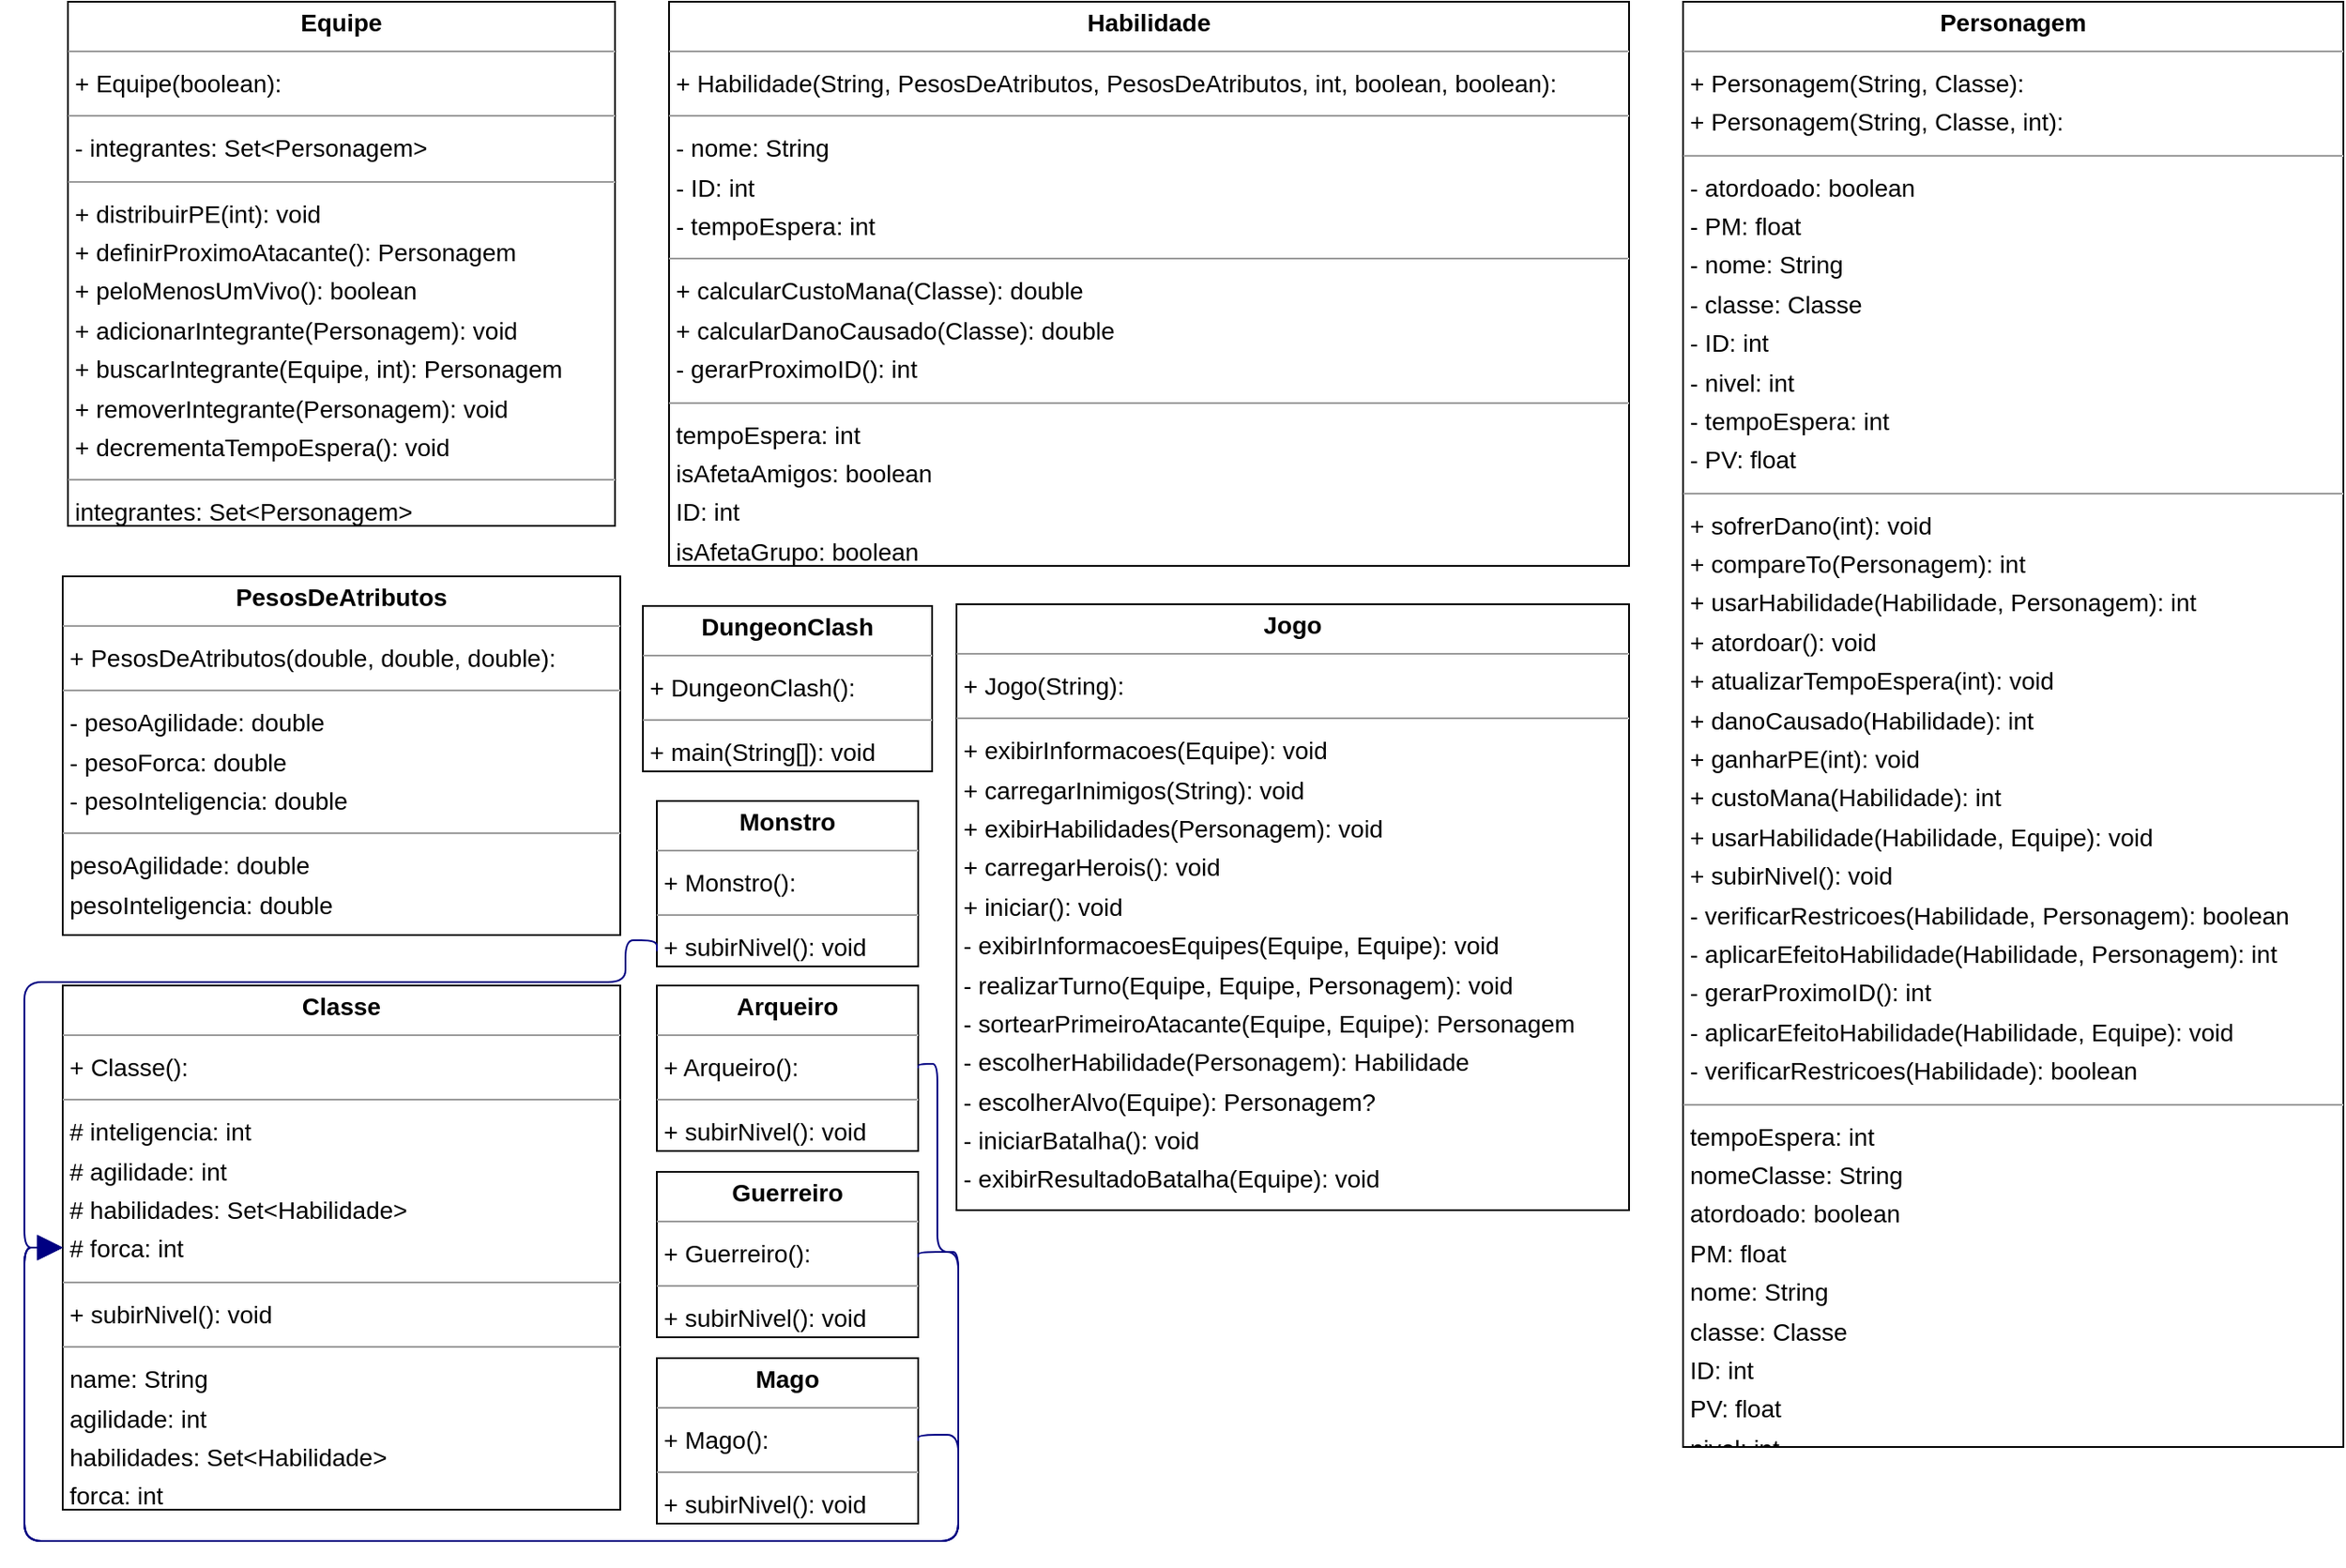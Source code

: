 <mxGraphModel dx="0" dy="0" grid="1" gridSize="10" guides="1" tooltips="1" connect="1" arrows="1" fold="1" page="0" pageScale="1" background="none" math="0" shadow="0">
  <root>
    <mxCell id="0" />
    <mxCell id="1" parent="0" />
    <mxCell id="node0" parent="1" vertex="1" value="&lt;p style=&quot;margin:0px;margin-top:4px;text-align:center;&quot;&gt;&lt;b&gt;Arqueiro&lt;/b&gt;&lt;/p&gt;&lt;hr size=&quot;1&quot;/&gt;&lt;p style=&quot;margin:0 0 0 4px;line-height:1.6;&quot;&gt;+ Arqueiro(): &lt;/p&gt;&lt;hr size=&quot;1&quot;/&gt;&lt;p style=&quot;margin:0 0 0 4px;line-height:1.6;&quot;&gt;+ subirNivel(): void&lt;/p&gt;" style="verticalAlign=top;align=left;overflow=fill;fontSize=14;fontFamily=Helvetica;html=1;rounded=0;shadow=0;comic=0;labelBackgroundColor=none;strokeWidth=1;">
      <mxGeometry x="460" y="824" width="150" height="95" as="geometry" />
    </mxCell>
    <mxCell id="node4" parent="1" vertex="1" value="&lt;p style=&quot;margin:0px;margin-top:4px;text-align:center;&quot;&gt;&lt;b&gt;Classe&lt;/b&gt;&lt;/p&gt;&lt;hr size=&quot;1&quot;/&gt;&lt;p style=&quot;margin:0 0 0 4px;line-height:1.6;&quot;&gt;+ Classe(): &lt;/p&gt;&lt;hr size=&quot;1&quot;/&gt;&lt;p style=&quot;margin:0 0 0 4px;line-height:1.6;&quot;&gt;# inteligencia: int&lt;br/&gt;# agilidade: int&lt;br/&gt;# habilidades: Set&amp;lt;Habilidade&amp;gt;&lt;br/&gt;# forca: int&lt;/p&gt;&lt;hr size=&quot;1&quot;/&gt;&lt;p style=&quot;margin:0 0 0 4px;line-height:1.6;&quot;&gt;+ subirNivel(): void&lt;/p&gt;&lt;hr size=&quot;1&quot;/&gt;&lt;p style=&quot;margin:0 0 0 4px;line-height:1.6;&quot;&gt; name: String&lt;br/&gt; agilidade: int&lt;br/&gt; habilidades: Set&amp;lt;Habilidade&amp;gt;&lt;br/&gt; forca: int&lt;br/&gt; inteligencia: int&lt;/p&gt;" style="verticalAlign=top;align=left;overflow=fill;fontSize=14;fontFamily=Helvetica;html=1;rounded=0;shadow=0;comic=0;labelBackgroundColor=none;strokeWidth=1;">
      <mxGeometry x="119" y="824" width="320" height="301" as="geometry" />
    </mxCell>
    <mxCell id="node7" parent="1" vertex="1" value="&lt;p style=&quot;margin:0px;margin-top:4px;text-align:center;&quot;&gt;&lt;b&gt;DungeonClash&lt;/b&gt;&lt;/p&gt;&lt;hr size=&quot;1&quot;/&gt;&lt;p style=&quot;margin:0 0 0 4px;line-height:1.6;&quot;&gt;+ DungeonClash(): &lt;/p&gt;&lt;hr size=&quot;1&quot;/&gt;&lt;p style=&quot;margin:0 0 0 4px;line-height:1.6;&quot;&gt;+ main(String[]): void&lt;/p&gt;" style="verticalAlign=top;align=left;overflow=fill;fontSize=14;fontFamily=Helvetica;html=1;rounded=0;shadow=0;comic=0;labelBackgroundColor=none;strokeWidth=1;">
      <mxGeometry x="452" y="606" width="166" height="95" as="geometry" />
    </mxCell>
    <mxCell id="node10" parent="1" vertex="1" value="&lt;p style=&quot;margin:0px;margin-top:4px;text-align:center;&quot;&gt;&lt;b&gt;Equipe&lt;/b&gt;&lt;/p&gt;&lt;hr size=&quot;1&quot;/&gt;&lt;p style=&quot;margin:0 0 0 4px;line-height:1.6;&quot;&gt;+ Equipe(boolean): &lt;/p&gt;&lt;hr size=&quot;1&quot;/&gt;&lt;p style=&quot;margin:0 0 0 4px;line-height:1.6;&quot;&gt;- integrantes: Set&amp;lt;Personagem&amp;gt;&lt;/p&gt;&lt;hr size=&quot;1&quot;/&gt;&lt;p style=&quot;margin:0 0 0 4px;line-height:1.6;&quot;&gt;+ distribuirPE(int): void&lt;br/&gt;+ definirProximoAtacante(): Personagem&lt;br/&gt;+ peloMenosUmVivo(): boolean&lt;br/&gt;+ adicionarIntegrante(Personagem): void&lt;br/&gt;+ buscarIntegrante(Equipe, int): Personagem&lt;br/&gt;+ removerIntegrante(Personagem): void&lt;br/&gt;+ decrementaTempoEspera(): void&lt;/p&gt;&lt;hr size=&quot;1&quot;/&gt;&lt;p style=&quot;margin:0 0 0 4px;line-height:1.6;&quot;&gt; integrantes: Set&amp;lt;Personagem&amp;gt;&lt;br/&gt; isInimigos: boolean&lt;/p&gt;" style="verticalAlign=top;align=left;overflow=fill;fontSize=14;fontFamily=Helvetica;html=1;rounded=0;shadow=0;comic=0;labelBackgroundColor=none;strokeWidth=1;">
      <mxGeometry x="122" y="259" width="314" height="301" as="geometry" />
    </mxCell>
    <mxCell id="node9" parent="1" vertex="1" value="&lt;p style=&quot;margin:0px;margin-top:4px;text-align:center;&quot;&gt;&lt;b&gt;Guerreiro&lt;/b&gt;&lt;/p&gt;&lt;hr size=&quot;1&quot;/&gt;&lt;p style=&quot;margin:0 0 0 4px;line-height:1.6;&quot;&gt;+ Guerreiro(): &lt;/p&gt;&lt;hr size=&quot;1&quot;/&gt;&lt;p style=&quot;margin:0 0 0 4px;line-height:1.6;&quot;&gt;+ subirNivel(): void&lt;/p&gt;" style="verticalAlign=top;align=left;overflow=fill;fontSize=14;fontFamily=Helvetica;html=1;rounded=0;shadow=0;comic=0;labelBackgroundColor=none;strokeWidth=1;">
      <mxGeometry x="460" y="931" width="150" height="95" as="geometry" />
    </mxCell>
    <mxCell id="node1" parent="1" vertex="1" value="&lt;p style=&quot;margin:0px;margin-top:4px;text-align:center;&quot;&gt;&lt;b&gt;Habilidade&lt;/b&gt;&lt;/p&gt;&lt;hr size=&quot;1&quot;/&gt;&lt;p style=&quot;margin:0 0 0 4px;line-height:1.6;&quot;&gt;+ Habilidade(String, PesosDeAtributos, PesosDeAtributos, int, boolean, boolean): &lt;/p&gt;&lt;hr size=&quot;1&quot;/&gt;&lt;p style=&quot;margin:0 0 0 4px;line-height:1.6;&quot;&gt;- nome: String&lt;br/&gt;- ID: int&lt;br/&gt;- tempoEspera: int&lt;/p&gt;&lt;hr size=&quot;1&quot;/&gt;&lt;p style=&quot;margin:0 0 0 4px;line-height:1.6;&quot;&gt;+ calcularCustoMana(Classe): double&lt;br/&gt;+ calcularDanoCausado(Classe): double&lt;br/&gt;- gerarProximoID(): int&lt;/p&gt;&lt;hr size=&quot;1&quot;/&gt;&lt;p style=&quot;margin:0 0 0 4px;line-height:1.6;&quot;&gt; tempoEspera: int&lt;br/&gt; isAfetaAmigos: boolean&lt;br/&gt; ID: int&lt;br/&gt; isAfetaGrupo: boolean&lt;br/&gt; nome: String&lt;/p&gt;" style="verticalAlign=top;align=left;overflow=fill;fontSize=14;fontFamily=Helvetica;html=1;rounded=0;shadow=0;comic=0;labelBackgroundColor=none;strokeWidth=1;">
      <mxGeometry x="467" y="259" width="551" height="324" as="geometry" />
    </mxCell>
    <mxCell id="node8" parent="1" vertex="1" value="&lt;p style=&quot;margin:0px;margin-top:4px;text-align:center;&quot;&gt;&lt;b&gt;Jogo&lt;/b&gt;&lt;/p&gt;&lt;hr size=&quot;1&quot;/&gt;&lt;p style=&quot;margin:0 0 0 4px;line-height:1.6;&quot;&gt;+ Jogo(String): &lt;/p&gt;&lt;hr size=&quot;1&quot;/&gt;&lt;p style=&quot;margin:0 0 0 4px;line-height:1.6;&quot;&gt;+ exibirInformacoes(Equipe): void&lt;br/&gt;+ carregarInimigos(String): void&lt;br/&gt;+ exibirHabilidades(Personagem): void&lt;br/&gt;+ carregarHerois(): void&lt;br/&gt;+ iniciar(): void&lt;br/&gt;- exibirInformacoesEquipes(Equipe, Equipe): void&lt;br/&gt;- realizarTurno(Equipe, Equipe, Personagem): void&lt;br/&gt;- sortearPrimeiroAtacante(Equipe, Equipe): Personagem&lt;br/&gt;- escolherHabilidade(Personagem): Habilidade&lt;br/&gt;- escolherAlvo(Equipe): Personagem?&lt;br/&gt;- iniciarBatalha(): void&lt;br/&gt;- exibirResultadoBatalha(Equipe): void&lt;/p&gt;" style="verticalAlign=top;align=left;overflow=fill;fontSize=14;fontFamily=Helvetica;html=1;rounded=0;shadow=0;comic=0;labelBackgroundColor=none;strokeWidth=1;">
      <mxGeometry x="632" y="605" width="386" height="348" as="geometry" />
    </mxCell>
    <mxCell id="node5" parent="1" vertex="1" value="&lt;p style=&quot;margin:0px;margin-top:4px;text-align:center;&quot;&gt;&lt;b&gt;Mago&lt;/b&gt;&lt;/p&gt;&lt;hr size=&quot;1&quot;/&gt;&lt;p style=&quot;margin:0 0 0 4px;line-height:1.6;&quot;&gt;+ Mago(): &lt;/p&gt;&lt;hr size=&quot;1&quot;/&gt;&lt;p style=&quot;margin:0 0 0 4px;line-height:1.6;&quot;&gt;+ subirNivel(): void&lt;/p&gt;" style="verticalAlign=top;align=left;overflow=fill;fontSize=14;fontFamily=Helvetica;html=1;rounded=0;shadow=0;comic=0;labelBackgroundColor=none;strokeWidth=1;">
      <mxGeometry x="460" y="1038" width="150" height="95" as="geometry" />
    </mxCell>
    <mxCell id="node2" parent="1" vertex="1" value="&lt;p style=&quot;margin:0px;margin-top:4px;text-align:center;&quot;&gt;&lt;b&gt;Monstro&lt;/b&gt;&lt;/p&gt;&lt;hr size=&quot;1&quot;/&gt;&lt;p style=&quot;margin:0 0 0 4px;line-height:1.6;&quot;&gt;+ Monstro(): &lt;/p&gt;&lt;hr size=&quot;1&quot;/&gt;&lt;p style=&quot;margin:0 0 0 4px;line-height:1.6;&quot;&gt;+ subirNivel(): void&lt;/p&gt;" style="verticalAlign=top;align=left;overflow=fill;fontSize=14;fontFamily=Helvetica;html=1;rounded=0;shadow=0;comic=0;labelBackgroundColor=none;strokeWidth=1;">
      <mxGeometry x="460" y="718" width="150" height="95" as="geometry" />
    </mxCell>
    <mxCell id="node6" parent="1" vertex="1" value="&lt;p style=&quot;margin:0px;margin-top:4px;text-align:center;&quot;&gt;&lt;b&gt;Personagem&lt;/b&gt;&lt;/p&gt;&lt;hr size=&quot;1&quot;/&gt;&lt;p style=&quot;margin:0 0 0 4px;line-height:1.6;&quot;&gt;+ Personagem(String, Classe): &lt;br/&gt;+ Personagem(String, Classe, int): &lt;/p&gt;&lt;hr size=&quot;1&quot;/&gt;&lt;p style=&quot;margin:0 0 0 4px;line-height:1.6;&quot;&gt;- atordoado: boolean&lt;br/&gt;- PM: float&lt;br/&gt;- nome: String&lt;br/&gt;- classe: Classe&lt;br/&gt;- ID: int&lt;br/&gt;- nivel: int&lt;br/&gt;- tempoEspera: int&lt;br/&gt;- PV: float&lt;/p&gt;&lt;hr size=&quot;1&quot;/&gt;&lt;p style=&quot;margin:0 0 0 4px;line-height:1.6;&quot;&gt;+ sofrerDano(int): void&lt;br/&gt;+ compareTo(Personagem): int&lt;br/&gt;+ usarHabilidade(Habilidade, Personagem): int&lt;br/&gt;+ atordoar(): void&lt;br/&gt;+ atualizarTempoEspera(int): void&lt;br/&gt;+ danoCausado(Habilidade): int&lt;br/&gt;+ ganharPE(int): void&lt;br/&gt;+ custoMana(Habilidade): int&lt;br/&gt;+ usarHabilidade(Habilidade, Equipe): void&lt;br/&gt;+ subirNivel(): void&lt;br/&gt;- verificarRestricoes(Habilidade, Personagem): boolean&lt;br/&gt;- aplicarEfeitoHabilidade(Habilidade, Personagem): int&lt;br/&gt;- gerarProximoID(): int&lt;br/&gt;- aplicarEfeitoHabilidade(Habilidade, Equipe): void&lt;br/&gt;- verificarRestricoes(Habilidade): boolean&lt;/p&gt;&lt;hr size=&quot;1&quot;/&gt;&lt;p style=&quot;margin:0 0 0 4px;line-height:1.6;&quot;&gt; tempoEspera: int&lt;br/&gt; nomeClasse: String&lt;br/&gt; atordoado: boolean&lt;br/&gt; PM: float&lt;br/&gt; nome: String&lt;br/&gt; classe: Classe&lt;br/&gt; ID: int&lt;br/&gt; PV: float&lt;br/&gt; nivel: int&lt;/p&gt;" style="verticalAlign=top;align=left;overflow=fill;fontSize=14;fontFamily=Helvetica;html=1;rounded=0;shadow=0;comic=0;labelBackgroundColor=none;strokeWidth=1;">
      <mxGeometry x="1049" y="259" width="379" height="830" as="geometry" />
    </mxCell>
    <mxCell id="node3" parent="1" vertex="1" value="&lt;p style=&quot;margin:0px;margin-top:4px;text-align:center;&quot;&gt;&lt;b&gt;PesosDeAtributos&lt;/b&gt;&lt;/p&gt;&lt;hr size=&quot;1&quot;/&gt;&lt;p style=&quot;margin:0 0 0 4px;line-height:1.6;&quot;&gt;+ PesosDeAtributos(double, double, double): &lt;/p&gt;&lt;hr size=&quot;1&quot;/&gt;&lt;p style=&quot;margin:0 0 0 4px;line-height:1.6;&quot;&gt;- pesoAgilidade: double&lt;br/&gt;- pesoForca: double&lt;br/&gt;- pesoInteligencia: double&lt;/p&gt;&lt;hr size=&quot;1&quot;/&gt;&lt;p style=&quot;margin:0 0 0 4px;line-height:1.6;&quot;&gt; pesoAgilidade: double&lt;br/&gt; pesoInteligencia: double&lt;br/&gt; pesoForca: double&lt;/p&gt;" style="verticalAlign=top;align=left;overflow=fill;fontSize=14;fontFamily=Helvetica;html=1;rounded=0;shadow=0;comic=0;labelBackgroundColor=none;strokeWidth=1;">
      <mxGeometry x="119" y="589" width="320" height="206" as="geometry" />
    </mxCell>
    <mxCell id="edge1" edge="1" value="" parent="1" source="node0" target="node4" style="html=1;rounded=1;edgeStyle=orthogonalEdgeStyle;dashed=0;startArrow=none;endArrow=block;endSize=12;strokeColor=#000082;exitX=1.000;exitY=0.500;exitDx=0;exitDy=0;entryX=0.000;entryY=0.500;entryDx=0;entryDy=0;">
      <mxGeometry width="50" height="50" relative="1" as="geometry">
        <Array as="points">
          <mxPoint x="621" y="869" />
          <mxPoint x="621" y="977" />
          <mxPoint x="633" y="977" />
          <mxPoint x="633" y="1143" />
          <mxPoint x="97" y="1143" />
          <mxPoint x="97" y="975" />
        </Array>
      </mxGeometry>
    </mxCell>
    <mxCell id="edge3" edge="1" value="" parent="1" source="node9" target="node4" style="html=1;rounded=1;edgeStyle=orthogonalEdgeStyle;dashed=0;startArrow=none;endArrow=block;endSize=12;strokeColor=#000082;exitX=1.000;exitY=0.517;exitDx=0;exitDy=0;entryX=0.000;entryY=0.500;entryDx=0;entryDy=0;">
      <mxGeometry width="50" height="50" relative="1" as="geometry">
        <Array as="points">
          <mxPoint x="633" y="977" />
          <mxPoint x="633" y="1143" />
          <mxPoint x="97" y="1143" />
          <mxPoint x="97" y="975" />
        </Array>
      </mxGeometry>
    </mxCell>
    <mxCell id="edge0" edge="1" value="" parent="1" source="node5" target="node4" style="html=1;rounded=1;edgeStyle=orthogonalEdgeStyle;dashed=0;startArrow=none;endArrow=block;endSize=12;strokeColor=#000082;exitX=1.000;exitY=0.500;exitDx=0;exitDy=0;entryX=0.000;entryY=0.500;entryDx=0;entryDy=0;">
      <mxGeometry width="50" height="50" relative="1" as="geometry">
        <Array as="points">
          <mxPoint x="633" y="1082" />
          <mxPoint x="633" y="1143" />
          <mxPoint x="97" y="1143" />
          <mxPoint x="97" y="975" />
        </Array>
      </mxGeometry>
    </mxCell>
    <mxCell id="edge2" edge="1" value="" parent="1" source="node2" target="node4" style="html=1;rounded=1;edgeStyle=orthogonalEdgeStyle;dashed=0;startArrow=none;endArrow=block;endSize=12;strokeColor=#000082;exitX=0.000;exitY=0.908;exitDx=0;exitDy=0;entryX=0.000;entryY=0.500;entryDx=0;entryDy=0;">
      <mxGeometry width="50" height="50" relative="1" as="geometry">
        <Array as="points">
          <mxPoint x="442" y="798" />
          <mxPoint x="442" y="822" />
          <mxPoint x="97" y="822" />
          <mxPoint x="97" y="975" />
        </Array>
      </mxGeometry>
    </mxCell>
  </root>
</mxGraphModel>